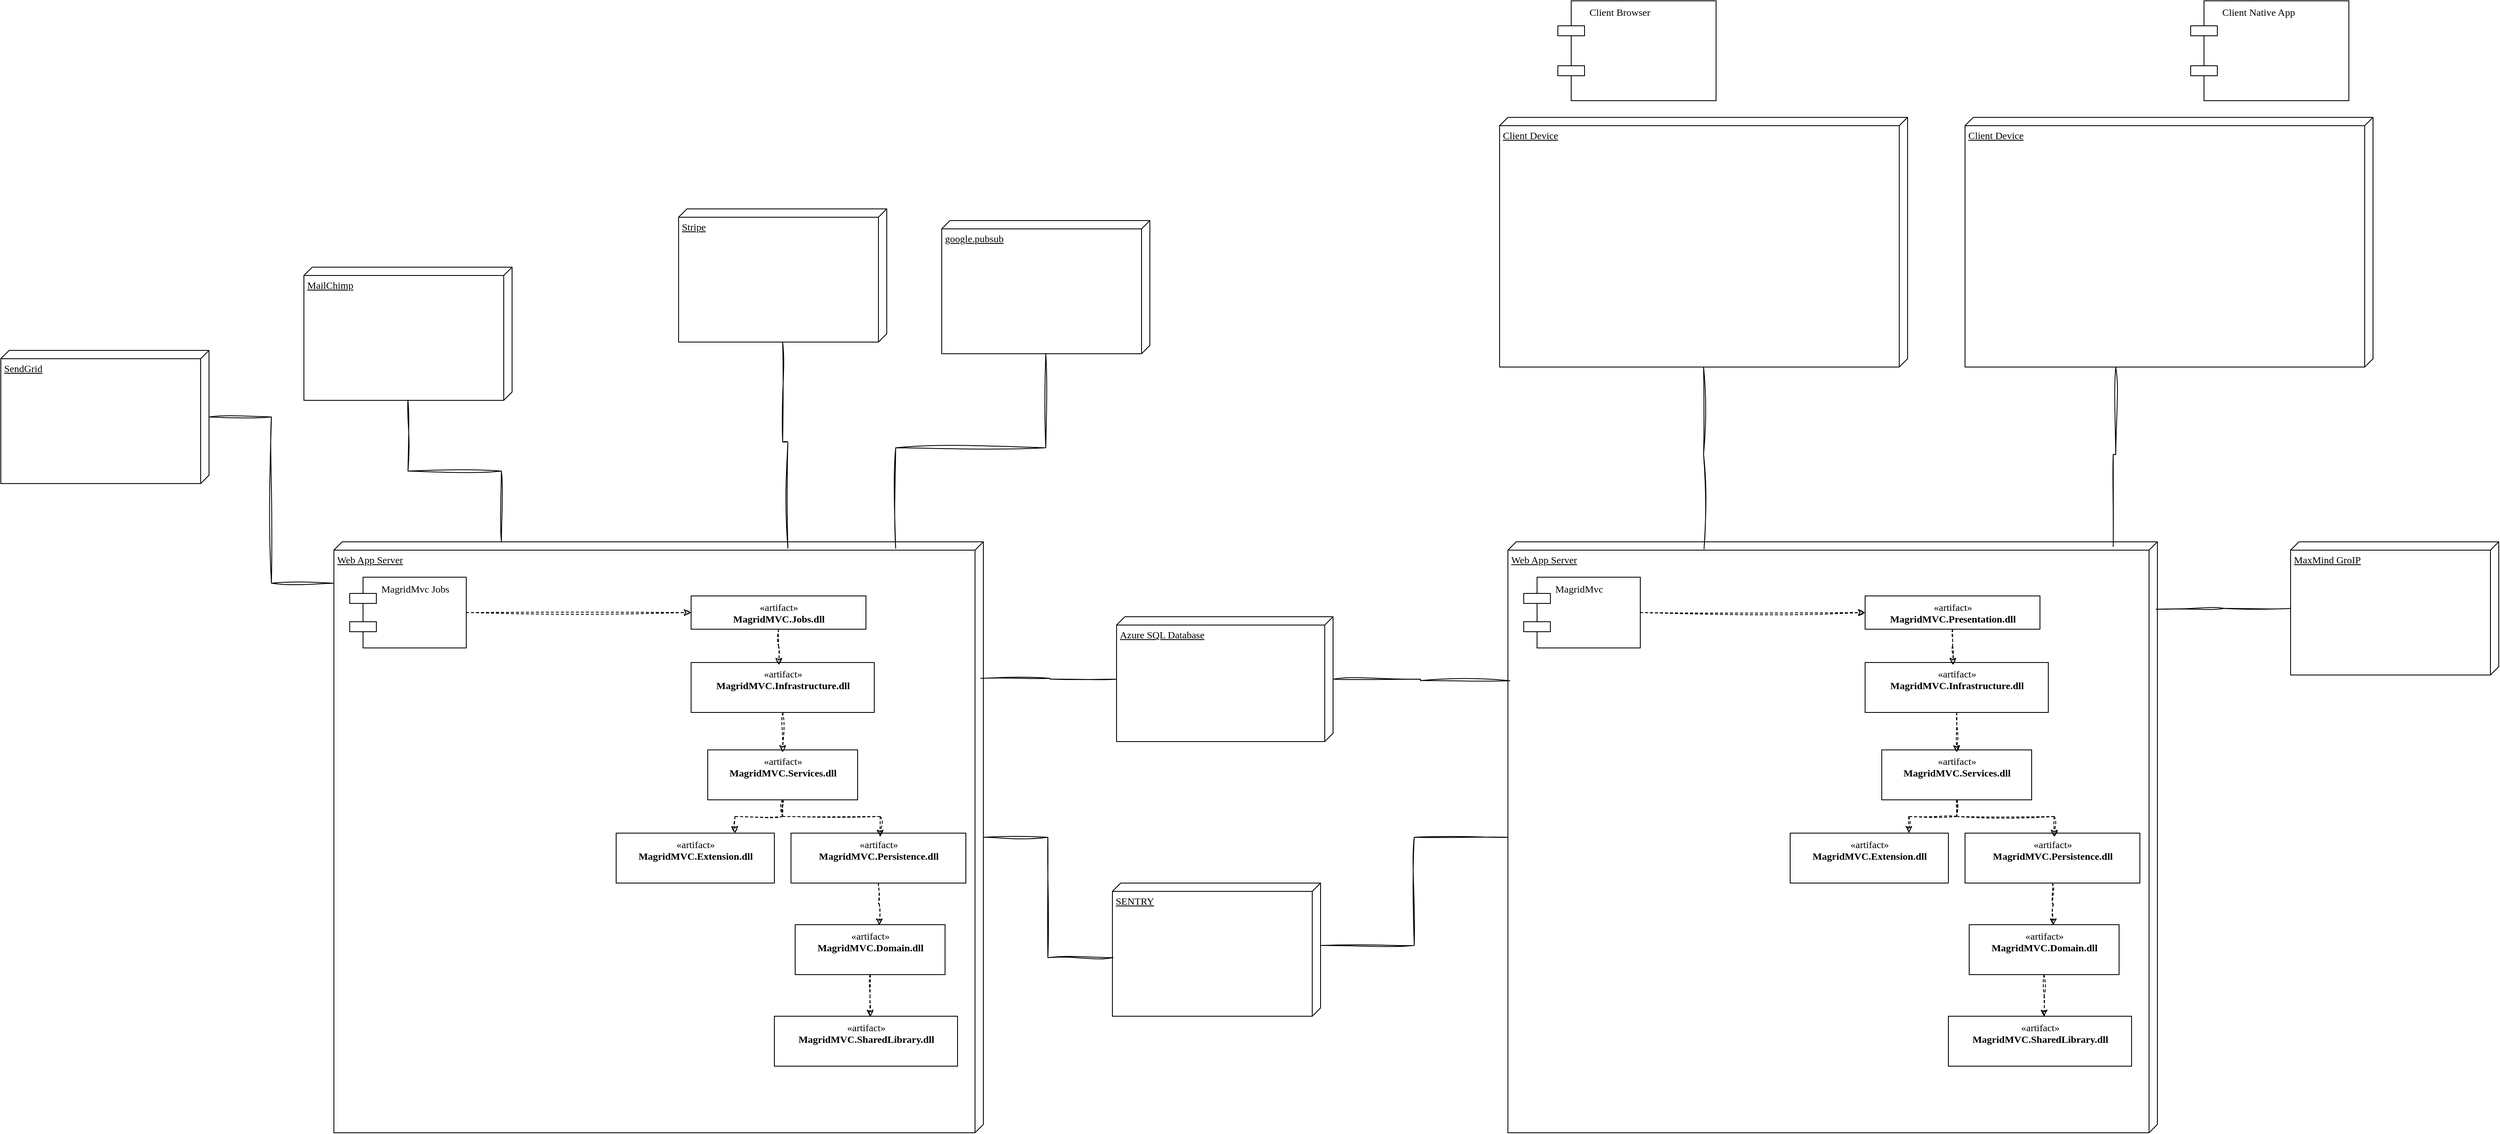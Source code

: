<mxfile version="24.7.17">
  <diagram name="Page-1" id="5f0bae14-7c28-e335-631c-24af17079c00">
    <mxGraphModel dx="3218" dy="1066" grid="1" gridSize="10" guides="1" tooltips="1" connect="1" arrows="1" fold="1" page="1" pageScale="1" pageWidth="1169" pageHeight="827" background="none" math="0" shadow="0">
      <root>
        <mxCell id="0" />
        <mxCell id="1" parent="0" />
        <mxCell id="39150e848f15840c-2" value="Web App Server" style="verticalAlign=top;align=left;spacingTop=8;spacingLeft=2;spacingRight=12;shape=cube;size=10;direction=south;fontStyle=4;html=1;rounded=0;shadow=0;comic=0;labelBackgroundColor=none;strokeWidth=1;fontFamily=Verdana;fontSize=12;flipH=0;flipV=0;" parent="1" vertex="1">
          <mxGeometry x="1010" y="800" width="780" height="710" as="geometry" />
        </mxCell>
        <mxCell id="39150e848f15840c-3" value="Azure SQL Database" style="verticalAlign=top;align=left;spacingTop=8;spacingLeft=2;spacingRight=12;shape=cube;size=10;direction=south;fontStyle=4;html=1;rounded=0;shadow=0;comic=0;labelBackgroundColor=none;strokeWidth=1;fontFamily=Verdana;fontSize=12" parent="1" vertex="1">
          <mxGeometry x="540" y="890" width="260" height="150" as="geometry" />
        </mxCell>
        <mxCell id="nldJ0U19RzKdqp_YIV6V-32" style="edgeStyle=orthogonalEdgeStyle;rounded=0;sketch=1;hachureGap=4;jiggle=2;curveFitting=1;orthogonalLoop=1;jettySize=auto;html=1;entryX=0;entryY=0.5;entryDx=0;entryDy=0;fontFamily=Architects Daughter;fontSource=https%3A%2F%2Ffonts.googleapis.com%2Fcss%3Ffamily%3DArchitects%2BDaughter;dashed=1;" parent="1" source="39150e848f15840c-7" target="39150e848f15840c-8" edge="1">
          <mxGeometry relative="1" as="geometry" />
        </mxCell>
        <mxCell id="39150e848f15840c-7" value="MagridMvc" style="shape=component;align=left;spacingLeft=36;rounded=0;shadow=0;comic=0;labelBackgroundColor=none;strokeWidth=1;fontFamily=Verdana;fontSize=12;html=1;verticalAlign=top;flipH=0;flipV=0;" parent="1" vertex="1">
          <mxGeometry x="1029" y="842.5" width="140" height="85" as="geometry" />
        </mxCell>
        <mxCell id="39150e848f15840c-8" value="«artifact»&lt;br&gt;&lt;b&gt;MagridMVC.Presentation.dll&lt;/b&gt;" style="html=1;rounded=0;shadow=0;comic=0;labelBackgroundColor=none;strokeWidth=1;fontFamily=Verdana;fontSize=12;align=center;verticalAlign=top;flipH=0;flipV=0;" parent="1" vertex="1">
          <mxGeometry x="1439" y="865" width="210" height="40" as="geometry" />
        </mxCell>
        <mxCell id="nldJ0U19RzKdqp_YIV6V-9" value="«artifact»&lt;br&gt;&lt;b&gt;MagridMVC.Infrastructure.dll&lt;/b&gt;&lt;div&gt;&lt;b&gt;&lt;br&gt;&lt;/b&gt;&lt;/div&gt;" style="html=1;rounded=0;shadow=0;comic=0;labelBackgroundColor=none;strokeWidth=1;fontFamily=Verdana;fontSize=12;align=center;verticalAlign=top;flipH=0;flipV=0;" parent="1" vertex="1">
          <mxGeometry x="1439" y="945" width="220" height="60" as="geometry" />
        </mxCell>
        <mxCell id="nldJ0U19RzKdqp_YIV6V-37" style="edgeStyle=orthogonalEdgeStyle;rounded=0;sketch=1;hachureGap=4;jiggle=2;curveFitting=1;orthogonalLoop=1;jettySize=auto;html=1;entryX=0.75;entryY=0;entryDx=0;entryDy=0;fontFamily=Architects Daughter;fontSource=https%3A%2F%2Ffonts.googleapis.com%2Fcss%3Ffamily%3DArchitects%2BDaughter;dashed=1;" parent="1" source="nldJ0U19RzKdqp_YIV6V-10" target="nldJ0U19RzKdqp_YIV6V-14" edge="1">
          <mxGeometry relative="1" as="geometry" />
        </mxCell>
        <mxCell id="nldJ0U19RzKdqp_YIV6V-10" value="«artifact»&lt;br&gt;&lt;b&gt;MagridMVC.Services.dll&lt;/b&gt;&lt;div&gt;&lt;b&gt;&lt;br&gt;&lt;/b&gt;&lt;/div&gt;" style="html=1;rounded=0;shadow=0;comic=0;labelBackgroundColor=none;strokeWidth=1;fontFamily=Verdana;fontSize=12;align=center;verticalAlign=top;flipH=0;flipV=0;" parent="1" vertex="1">
          <mxGeometry x="1459" y="1050" width="180" height="60" as="geometry" />
        </mxCell>
        <mxCell id="nldJ0U19RzKdqp_YIV6V-11" value="«artifact»&lt;br&gt;&lt;b&gt;MagridMVC.Persistence.dll&lt;/b&gt;&lt;div&gt;&lt;b&gt;&lt;br&gt;&lt;/b&gt;&lt;/div&gt;" style="html=1;rounded=0;shadow=0;comic=0;labelBackgroundColor=none;strokeWidth=1;fontFamily=Verdana;fontSize=12;align=center;verticalAlign=top;flipH=0;flipV=0;" parent="1" vertex="1">
          <mxGeometry x="1559" y="1150" width="210" height="60" as="geometry" />
        </mxCell>
        <mxCell id="nldJ0U19RzKdqp_YIV6V-12" value="«artifact»&lt;br&gt;&lt;b&gt;MagridMVC.Domain.dll&lt;/b&gt;&lt;div&gt;&lt;b&gt;&lt;br&gt;&lt;/b&gt;&lt;/div&gt;" style="html=1;rounded=0;shadow=0;comic=0;labelBackgroundColor=none;strokeWidth=1;fontFamily=Verdana;fontSize=12;align=center;verticalAlign=top;flipH=0;flipV=0;" parent="1" vertex="1">
          <mxGeometry x="1564" y="1260" width="180" height="60" as="geometry" />
        </mxCell>
        <mxCell id="nldJ0U19RzKdqp_YIV6V-13" value="«artifact»&lt;br&gt;&lt;b&gt;MagridMVC.SharedLibrary.dll&lt;/b&gt;&lt;div&gt;&lt;b&gt;&lt;br&gt;&lt;/b&gt;&lt;/div&gt;" style="html=1;rounded=0;shadow=0;comic=0;labelBackgroundColor=none;strokeWidth=1;fontFamily=Verdana;fontSize=12;align=center;verticalAlign=top;flipH=0;flipV=0;" parent="1" vertex="1">
          <mxGeometry x="1539" y="1370" width="220" height="60" as="geometry" />
        </mxCell>
        <mxCell id="nldJ0U19RzKdqp_YIV6V-14" value="«artifact»&lt;br&gt;&lt;b&gt;MagridMVC.Extension.dll&lt;/b&gt;&lt;div&gt;&lt;b&gt;&lt;br&gt;&lt;/b&gt;&lt;/div&gt;" style="html=1;rounded=0;shadow=0;comic=0;labelBackgroundColor=none;strokeWidth=1;fontFamily=Verdana;fontSize=12;align=center;verticalAlign=top;flipH=0;flipV=0;" parent="1" vertex="1">
          <mxGeometry x="1349" y="1150" width="190" height="60" as="geometry" />
        </mxCell>
        <mxCell id="nldJ0U19RzKdqp_YIV6V-34" style="edgeStyle=orthogonalEdgeStyle;rounded=0;sketch=1;hachureGap=4;jiggle=2;curveFitting=1;orthogonalLoop=1;jettySize=auto;html=1;entryX=0.48;entryY=0.051;entryDx=0;entryDy=0;entryPerimeter=0;fontFamily=Architects Daughter;fontSource=https%3A%2F%2Ffonts.googleapis.com%2Fcss%3Ffamily%3DArchitects%2BDaughter;dashed=1;" parent="1" source="39150e848f15840c-8" target="nldJ0U19RzKdqp_YIV6V-9" edge="1">
          <mxGeometry relative="1" as="geometry" />
        </mxCell>
        <mxCell id="nldJ0U19RzKdqp_YIV6V-35" style="edgeStyle=orthogonalEdgeStyle;rounded=0;sketch=1;hachureGap=4;jiggle=2;curveFitting=1;orthogonalLoop=1;jettySize=auto;html=1;entryX=0.5;entryY=0.049;entryDx=0;entryDy=0;entryPerimeter=0;fontFamily=Architects Daughter;fontSource=https%3A%2F%2Ffonts.googleapis.com%2Fcss%3Ffamily%3DArchitects%2BDaughter;dashed=1;" parent="1" source="nldJ0U19RzKdqp_YIV6V-9" target="nldJ0U19RzKdqp_YIV6V-10" edge="1">
          <mxGeometry relative="1" as="geometry" />
        </mxCell>
        <mxCell id="nldJ0U19RzKdqp_YIV6V-36" style="edgeStyle=orthogonalEdgeStyle;rounded=0;sketch=1;hachureGap=4;jiggle=2;curveFitting=1;orthogonalLoop=1;jettySize=auto;html=1;entryX=0.51;entryY=0.076;entryDx=0;entryDy=0;entryPerimeter=0;fontFamily=Architects Daughter;fontSource=https%3A%2F%2Ffonts.googleapis.com%2Fcss%3Ffamily%3DArchitects%2BDaughter;dashed=1;" parent="1" source="nldJ0U19RzKdqp_YIV6V-10" target="nldJ0U19RzKdqp_YIV6V-11" edge="1">
          <mxGeometry relative="1" as="geometry" />
        </mxCell>
        <mxCell id="nldJ0U19RzKdqp_YIV6V-40" style="edgeStyle=orthogonalEdgeStyle;rounded=0;sketch=1;hachureGap=4;jiggle=2;curveFitting=1;orthogonalLoop=1;jettySize=auto;html=1;entryX=0.523;entryY=0.012;entryDx=0;entryDy=0;entryPerimeter=0;fontFamily=Architects Daughter;fontSource=https%3A%2F%2Ffonts.googleapis.com%2Fcss%3Ffamily%3DArchitects%2BDaughter;dashed=1;" parent="1" source="nldJ0U19RzKdqp_YIV6V-12" target="nldJ0U19RzKdqp_YIV6V-13" edge="1">
          <mxGeometry relative="1" as="geometry" />
        </mxCell>
        <mxCell id="hdTNge4LfzJMSO-hlosE-1" style="edgeStyle=orthogonalEdgeStyle;rounded=0;sketch=1;hachureGap=4;jiggle=2;curveFitting=1;orthogonalLoop=1;jettySize=auto;html=1;entryX=0.561;entryY=0.017;entryDx=0;entryDy=0;entryPerimeter=0;fontFamily=Architects Daughter;fontSource=https%3A%2F%2Ffonts.googleapis.com%2Fcss%3Ffamily%3DArchitects%2BDaughter;dashed=1;" edge="1" parent="1" source="nldJ0U19RzKdqp_YIV6V-11" target="nldJ0U19RzKdqp_YIV6V-12">
          <mxGeometry relative="1" as="geometry" />
        </mxCell>
        <mxCell id="hdTNge4LfzJMSO-hlosE-2" value="Web App Server" style="verticalAlign=top;align=left;spacingTop=8;spacingLeft=2;spacingRight=12;shape=cube;size=10;direction=south;fontStyle=4;html=1;rounded=0;shadow=0;comic=0;labelBackgroundColor=none;strokeWidth=1;fontFamily=Verdana;fontSize=12;flipH=0;flipV=0;" vertex="1" parent="1">
          <mxGeometry x="-400" y="800" width="780" height="710" as="geometry" />
        </mxCell>
        <mxCell id="hdTNge4LfzJMSO-hlosE-3" style="edgeStyle=orthogonalEdgeStyle;rounded=0;sketch=1;hachureGap=4;jiggle=2;curveFitting=1;orthogonalLoop=1;jettySize=auto;html=1;entryX=0;entryY=0.5;entryDx=0;entryDy=0;fontFamily=Architects Daughter;fontSource=https%3A%2F%2Ffonts.googleapis.com%2Fcss%3Ffamily%3DArchitects%2BDaughter;dashed=1;" edge="1" parent="1" source="hdTNge4LfzJMSO-hlosE-4" target="hdTNge4LfzJMSO-hlosE-5">
          <mxGeometry relative="1" as="geometry" />
        </mxCell>
        <mxCell id="hdTNge4LfzJMSO-hlosE-4" value="MagridMvc Jobs" style="shape=component;align=left;spacingLeft=36;rounded=0;shadow=0;comic=0;labelBackgroundColor=none;strokeWidth=1;fontFamily=Verdana;fontSize=12;html=1;verticalAlign=top;flipH=0;flipV=0;" vertex="1" parent="1">
          <mxGeometry x="-381" y="842.5" width="140" height="85" as="geometry" />
        </mxCell>
        <mxCell id="hdTNge4LfzJMSO-hlosE-5" value="«artifact»&lt;br&gt;&lt;b&gt;MagridMVC.Jobs.dll&lt;/b&gt;" style="html=1;rounded=0;shadow=0;comic=0;labelBackgroundColor=none;strokeWidth=1;fontFamily=Verdana;fontSize=12;align=center;verticalAlign=top;flipH=0;flipV=0;" vertex="1" parent="1">
          <mxGeometry x="29" y="865" width="210" height="40" as="geometry" />
        </mxCell>
        <mxCell id="hdTNge4LfzJMSO-hlosE-6" value="«artifact»&lt;br&gt;&lt;b&gt;MagridMVC.Infrastructure.dll&lt;/b&gt;&lt;div&gt;&lt;b&gt;&lt;br&gt;&lt;/b&gt;&lt;/div&gt;" style="html=1;rounded=0;shadow=0;comic=0;labelBackgroundColor=none;strokeWidth=1;fontFamily=Verdana;fontSize=12;align=center;verticalAlign=top;flipH=0;flipV=0;" vertex="1" parent="1">
          <mxGeometry x="29" y="945" width="220" height="60" as="geometry" />
        </mxCell>
        <mxCell id="hdTNge4LfzJMSO-hlosE-7" style="edgeStyle=orthogonalEdgeStyle;rounded=0;sketch=1;hachureGap=4;jiggle=2;curveFitting=1;orthogonalLoop=1;jettySize=auto;html=1;entryX=0.75;entryY=0;entryDx=0;entryDy=0;fontFamily=Architects Daughter;fontSource=https%3A%2F%2Ffonts.googleapis.com%2Fcss%3Ffamily%3DArchitects%2BDaughter;dashed=1;" edge="1" parent="1" source="hdTNge4LfzJMSO-hlosE-8" target="hdTNge4LfzJMSO-hlosE-12">
          <mxGeometry relative="1" as="geometry" />
        </mxCell>
        <mxCell id="hdTNge4LfzJMSO-hlosE-8" value="«artifact»&lt;br&gt;&lt;b&gt;MagridMVC.Services.dll&lt;/b&gt;&lt;div&gt;&lt;b&gt;&lt;br&gt;&lt;/b&gt;&lt;/div&gt;" style="html=1;rounded=0;shadow=0;comic=0;labelBackgroundColor=none;strokeWidth=1;fontFamily=Verdana;fontSize=12;align=center;verticalAlign=top;flipH=0;flipV=0;" vertex="1" parent="1">
          <mxGeometry x="49" y="1050" width="180" height="60" as="geometry" />
        </mxCell>
        <mxCell id="hdTNge4LfzJMSO-hlosE-9" value="«artifact»&lt;br&gt;&lt;b&gt;MagridMVC.Persistence.dll&lt;/b&gt;&lt;div&gt;&lt;b&gt;&lt;br&gt;&lt;/b&gt;&lt;/div&gt;" style="html=1;rounded=0;shadow=0;comic=0;labelBackgroundColor=none;strokeWidth=1;fontFamily=Verdana;fontSize=12;align=center;verticalAlign=top;flipH=0;flipV=0;" vertex="1" parent="1">
          <mxGeometry x="149" y="1150" width="210" height="60" as="geometry" />
        </mxCell>
        <mxCell id="hdTNge4LfzJMSO-hlosE-10" value="«artifact»&lt;br&gt;&lt;b&gt;MagridMVC.Domain.dll&lt;/b&gt;&lt;div&gt;&lt;b&gt;&lt;br&gt;&lt;/b&gt;&lt;/div&gt;" style="html=1;rounded=0;shadow=0;comic=0;labelBackgroundColor=none;strokeWidth=1;fontFamily=Verdana;fontSize=12;align=center;verticalAlign=top;flipH=0;flipV=0;" vertex="1" parent="1">
          <mxGeometry x="154" y="1260" width="180" height="60" as="geometry" />
        </mxCell>
        <mxCell id="hdTNge4LfzJMSO-hlosE-11" value="«artifact»&lt;br&gt;&lt;b&gt;MagridMVC.SharedLibrary.dll&lt;/b&gt;&lt;div&gt;&lt;b&gt;&lt;br&gt;&lt;/b&gt;&lt;/div&gt;" style="html=1;rounded=0;shadow=0;comic=0;labelBackgroundColor=none;strokeWidth=1;fontFamily=Verdana;fontSize=12;align=center;verticalAlign=top;flipH=0;flipV=0;" vertex="1" parent="1">
          <mxGeometry x="129" y="1370" width="220" height="60" as="geometry" />
        </mxCell>
        <mxCell id="hdTNge4LfzJMSO-hlosE-12" value="«artifact»&lt;br&gt;&lt;b&gt;MagridMVC.Extension.dll&lt;/b&gt;&lt;div&gt;&lt;b&gt;&lt;br&gt;&lt;/b&gt;&lt;/div&gt;" style="html=1;rounded=0;shadow=0;comic=0;labelBackgroundColor=none;strokeWidth=1;fontFamily=Verdana;fontSize=12;align=center;verticalAlign=top;flipH=0;flipV=0;" vertex="1" parent="1">
          <mxGeometry x="-61" y="1150" width="190" height="60" as="geometry" />
        </mxCell>
        <mxCell id="hdTNge4LfzJMSO-hlosE-13" style="edgeStyle=orthogonalEdgeStyle;rounded=0;sketch=1;hachureGap=4;jiggle=2;curveFitting=1;orthogonalLoop=1;jettySize=auto;html=1;entryX=0.48;entryY=0.051;entryDx=0;entryDy=0;entryPerimeter=0;fontFamily=Architects Daughter;fontSource=https%3A%2F%2Ffonts.googleapis.com%2Fcss%3Ffamily%3DArchitects%2BDaughter;dashed=1;" edge="1" parent="1" source="hdTNge4LfzJMSO-hlosE-5" target="hdTNge4LfzJMSO-hlosE-6">
          <mxGeometry relative="1" as="geometry" />
        </mxCell>
        <mxCell id="hdTNge4LfzJMSO-hlosE-14" style="edgeStyle=orthogonalEdgeStyle;rounded=0;sketch=1;hachureGap=4;jiggle=2;curveFitting=1;orthogonalLoop=1;jettySize=auto;html=1;entryX=0.5;entryY=0.049;entryDx=0;entryDy=0;entryPerimeter=0;fontFamily=Architects Daughter;fontSource=https%3A%2F%2Ffonts.googleapis.com%2Fcss%3Ffamily%3DArchitects%2BDaughter;dashed=1;" edge="1" parent="1" source="hdTNge4LfzJMSO-hlosE-6" target="hdTNge4LfzJMSO-hlosE-8">
          <mxGeometry relative="1" as="geometry" />
        </mxCell>
        <mxCell id="hdTNge4LfzJMSO-hlosE-15" style="edgeStyle=orthogonalEdgeStyle;rounded=0;sketch=1;hachureGap=4;jiggle=2;curveFitting=1;orthogonalLoop=1;jettySize=auto;html=1;entryX=0.51;entryY=0.076;entryDx=0;entryDy=0;entryPerimeter=0;fontFamily=Architects Daughter;fontSource=https%3A%2F%2Ffonts.googleapis.com%2Fcss%3Ffamily%3DArchitects%2BDaughter;dashed=1;" edge="1" parent="1" source="hdTNge4LfzJMSO-hlosE-8" target="hdTNge4LfzJMSO-hlosE-9">
          <mxGeometry relative="1" as="geometry" />
        </mxCell>
        <mxCell id="hdTNge4LfzJMSO-hlosE-16" style="edgeStyle=orthogonalEdgeStyle;rounded=0;sketch=1;hachureGap=4;jiggle=2;curveFitting=1;orthogonalLoop=1;jettySize=auto;html=1;entryX=0.523;entryY=0.012;entryDx=0;entryDy=0;entryPerimeter=0;fontFamily=Architects Daughter;fontSource=https%3A%2F%2Ffonts.googleapis.com%2Fcss%3Ffamily%3DArchitects%2BDaughter;dashed=1;" edge="1" parent="1" source="hdTNge4LfzJMSO-hlosE-10" target="hdTNge4LfzJMSO-hlosE-11">
          <mxGeometry relative="1" as="geometry" />
        </mxCell>
        <mxCell id="hdTNge4LfzJMSO-hlosE-17" style="edgeStyle=orthogonalEdgeStyle;rounded=0;sketch=1;hachureGap=4;jiggle=2;curveFitting=1;orthogonalLoop=1;jettySize=auto;html=1;entryX=0.561;entryY=0.017;entryDx=0;entryDy=0;entryPerimeter=0;fontFamily=Architects Daughter;fontSource=https%3A%2F%2Ffonts.googleapis.com%2Fcss%3Ffamily%3DArchitects%2BDaughter;dashed=1;" edge="1" parent="1" source="hdTNge4LfzJMSO-hlosE-9" target="hdTNge4LfzJMSO-hlosE-10">
          <mxGeometry relative="1" as="geometry" />
        </mxCell>
        <mxCell id="hdTNge4LfzJMSO-hlosE-18" value="Client Device" style="verticalAlign=top;align=left;spacingTop=8;spacingLeft=2;spacingRight=12;shape=cube;size=10;direction=south;fontStyle=4;html=1;rounded=0;shadow=0;comic=0;labelBackgroundColor=none;strokeWidth=1;fontFamily=Verdana;fontSize=12" vertex="1" parent="1">
          <mxGeometry x="1000" y="290" width="490" height="300" as="geometry" />
        </mxCell>
        <mxCell id="hdTNge4LfzJMSO-hlosE-20" value="Client Browser" style="shape=component;align=left;spacingLeft=36;rounded=0;shadow=0;comic=0;labelBackgroundColor=none;strokeWidth=1;fontFamily=Verdana;fontSize=12;html=1;verticalAlign=top;flipH=0;flipV=0;" vertex="1" parent="1">
          <mxGeometry x="1070" y="150" width="190" height="120" as="geometry" />
        </mxCell>
        <mxCell id="hdTNge4LfzJMSO-hlosE-22" value="Client Device" style="verticalAlign=top;align=left;spacingTop=8;spacingLeft=2;spacingRight=12;shape=cube;size=10;direction=south;fontStyle=4;html=1;rounded=0;shadow=0;comic=0;labelBackgroundColor=none;strokeWidth=1;fontFamily=Verdana;fontSize=12" vertex="1" parent="1">
          <mxGeometry x="1559" y="290" width="490" height="300" as="geometry" />
        </mxCell>
        <mxCell id="hdTNge4LfzJMSO-hlosE-23" value="Client Native App" style="shape=component;align=left;spacingLeft=36;rounded=0;shadow=0;comic=0;labelBackgroundColor=none;strokeWidth=1;fontFamily=Verdana;fontSize=12;html=1;verticalAlign=top;flipH=0;flipV=0;" vertex="1" parent="1">
          <mxGeometry x="1830" y="150" width="190" height="120" as="geometry" />
        </mxCell>
        <mxCell id="hdTNge4LfzJMSO-hlosE-24" value="&lt;font style=&quot;font-size: 12px;&quot;&gt;SendGrid&lt;/font&gt;" style="verticalAlign=top;align=left;spacingTop=8;spacingLeft=2;spacingRight=12;shape=cube;size=10;direction=south;fontStyle=4;html=1;rounded=0;shadow=0;comic=0;labelBackgroundColor=none;strokeWidth=1;fontFamily=Verdana;fontSize=12;" vertex="1" parent="1">
          <mxGeometry x="-800" y="570" width="250" height="160" as="geometry" />
        </mxCell>
        <mxCell id="hdTNge4LfzJMSO-hlosE-25" value="MailChimp" style="verticalAlign=top;align=left;spacingTop=8;spacingLeft=2;spacingRight=12;shape=cube;size=10;direction=south;fontStyle=4;html=1;rounded=0;shadow=0;comic=0;labelBackgroundColor=none;strokeWidth=1;fontFamily=Verdana;fontSize=12;" vertex="1" parent="1">
          <mxGeometry x="-436" y="470" width="250" height="160" as="geometry" />
        </mxCell>
        <mxCell id="hdTNge4LfzJMSO-hlosE-26" value="Stripe" style="verticalAlign=top;align=left;spacingTop=8;spacingLeft=2;spacingRight=12;shape=cube;size=10;direction=south;fontStyle=4;html=1;rounded=0;shadow=0;comic=0;labelBackgroundColor=none;strokeWidth=1;fontFamily=Verdana;fontSize=12;" vertex="1" parent="1">
          <mxGeometry x="14" y="400" width="250" height="160" as="geometry" />
        </mxCell>
        <mxCell id="hdTNge4LfzJMSO-hlosE-27" value="google.pubsub" style="verticalAlign=top;align=left;spacingTop=8;spacingLeft=2;spacingRight=12;shape=cube;size=10;direction=south;fontStyle=4;html=1;rounded=0;shadow=0;comic=0;labelBackgroundColor=none;strokeWidth=1;fontFamily=Verdana;fontSize=12;" vertex="1" parent="1">
          <mxGeometry x="330" y="414" width="250" height="160" as="geometry" />
        </mxCell>
        <mxCell id="hdTNge4LfzJMSO-hlosE-28" value="MaxMind GroIP" style="verticalAlign=top;align=left;spacingTop=8;spacingLeft=2;spacingRight=12;shape=cube;size=10;direction=south;fontStyle=4;html=1;rounded=0;shadow=0;comic=0;labelBackgroundColor=none;strokeWidth=1;fontFamily=Verdana;fontSize=12" vertex="1" parent="1">
          <mxGeometry x="1950" y="800" width="250" height="160" as="geometry" />
        </mxCell>
        <mxCell id="hdTNge4LfzJMSO-hlosE-29" value="SENTRY" style="verticalAlign=top;align=left;spacingTop=8;spacingLeft=2;spacingRight=12;shape=cube;size=10;direction=south;fontStyle=4;html=1;rounded=0;shadow=0;comic=0;labelBackgroundColor=none;strokeWidth=1;fontFamily=Verdana;fontSize=12" vertex="1" parent="1">
          <mxGeometry x="535" y="1210" width="250" height="160" as="geometry" />
        </mxCell>
        <mxCell id="hdTNge4LfzJMSO-hlosE-31" style="edgeStyle=orthogonalEdgeStyle;rounded=0;sketch=1;hachureGap=4;jiggle=2;curveFitting=1;orthogonalLoop=1;jettySize=auto;html=1;entryX=0;entryY=0;entryDx=75;entryDy=0;entryPerimeter=0;fontFamily=Architects Daughter;fontSource=https%3A%2F%2Ffonts.googleapis.com%2Fcss%3Ffamily%3DArchitects%2BDaughter;strokeColor=default;endArrow=none;endFill=0;" edge="1" parent="1" source="39150e848f15840c-2" target="hdTNge4LfzJMSO-hlosE-29">
          <mxGeometry relative="1" as="geometry" />
        </mxCell>
        <mxCell id="hdTNge4LfzJMSO-hlosE-32" style="edgeStyle=orthogonalEdgeStyle;rounded=0;sketch=1;hachureGap=4;jiggle=2;curveFitting=1;orthogonalLoop=1;jettySize=auto;html=1;entryX=0.56;entryY=0.997;entryDx=0;entryDy=0;entryPerimeter=0;fontFamily=Architects Daughter;fontSource=https%3A%2F%2Ffonts.googleapis.com%2Fcss%3Ffamily%3DArchitects%2BDaughter;endArrow=none;endFill=0;" edge="1" parent="1" source="hdTNge4LfzJMSO-hlosE-2" target="hdTNge4LfzJMSO-hlosE-29">
          <mxGeometry relative="1" as="geometry" />
        </mxCell>
        <mxCell id="hdTNge4LfzJMSO-hlosE-33" style="edgeStyle=orthogonalEdgeStyle;rounded=0;sketch=1;hachureGap=4;jiggle=2;curveFitting=1;orthogonalLoop=1;jettySize=auto;html=1;entryX=0.235;entryY=0.997;entryDx=0;entryDy=0;entryPerimeter=0;fontFamily=Architects Daughter;fontSource=https%3A%2F%2Ffonts.googleapis.com%2Fcss%3Ffamily%3DArchitects%2BDaughter;endArrow=none;endFill=0;" edge="1" parent="1" source="39150e848f15840c-3" target="39150e848f15840c-2">
          <mxGeometry relative="1" as="geometry" />
        </mxCell>
        <mxCell id="hdTNge4LfzJMSO-hlosE-34" style="edgeStyle=orthogonalEdgeStyle;rounded=0;sketch=1;hachureGap=4;jiggle=2;curveFitting=1;orthogonalLoop=1;jettySize=auto;html=1;entryX=0.231;entryY=0.004;entryDx=0;entryDy=0;entryPerimeter=0;fontFamily=Architects Daughter;fontSource=https%3A%2F%2Ffonts.googleapis.com%2Fcss%3Ffamily%3DArchitects%2BDaughter;endArrow=none;endFill=0;" edge="1" parent="1" source="39150e848f15840c-3" target="hdTNge4LfzJMSO-hlosE-2">
          <mxGeometry relative="1" as="geometry" />
        </mxCell>
        <mxCell id="hdTNge4LfzJMSO-hlosE-35" style="edgeStyle=orthogonalEdgeStyle;rounded=0;sketch=1;hachureGap=4;jiggle=2;curveFitting=1;orthogonalLoop=1;jettySize=auto;html=1;entryX=0.114;entryY=0.002;entryDx=0;entryDy=0;entryPerimeter=0;fontFamily=Architects Daughter;fontSource=https%3A%2F%2Ffonts.googleapis.com%2Fcss%3Ffamily%3DArchitects%2BDaughter;endArrow=none;endFill=0;" edge="1" parent="1" source="hdTNge4LfzJMSO-hlosE-28" target="39150e848f15840c-2">
          <mxGeometry relative="1" as="geometry" />
        </mxCell>
        <mxCell id="hdTNge4LfzJMSO-hlosE-36" style="edgeStyle=orthogonalEdgeStyle;rounded=0;sketch=1;hachureGap=4;jiggle=2;curveFitting=1;orthogonalLoop=1;jettySize=auto;html=1;entryX=0.008;entryY=0.068;entryDx=0;entryDy=0;entryPerimeter=0;fontFamily=Architects Daughter;fontSource=https%3A%2F%2Ffonts.googleapis.com%2Fcss%3Ffamily%3DArchitects%2BDaughter;endArrow=none;endFill=0;" edge="1" parent="1" source="hdTNge4LfzJMSO-hlosE-22" target="39150e848f15840c-2">
          <mxGeometry relative="1" as="geometry">
            <Array as="points">
              <mxPoint x="1740" y="695" />
              <mxPoint x="1737" y="695" />
            </Array>
          </mxGeometry>
        </mxCell>
        <mxCell id="hdTNge4LfzJMSO-hlosE-37" style="edgeStyle=orthogonalEdgeStyle;rounded=0;sketch=1;hachureGap=4;jiggle=2;curveFitting=1;orthogonalLoop=1;jettySize=auto;html=1;entryX=0.012;entryY=0.698;entryDx=0;entryDy=0;entryPerimeter=0;fontFamily=Architects Daughter;fontSource=https%3A%2F%2Ffonts.googleapis.com%2Fcss%3Ffamily%3DArchitects%2BDaughter;endArrow=none;endFill=0;" edge="1" parent="1" source="hdTNge4LfzJMSO-hlosE-18" target="39150e848f15840c-2">
          <mxGeometry relative="1" as="geometry" />
        </mxCell>
        <mxCell id="hdTNge4LfzJMSO-hlosE-39" style="edgeStyle=orthogonalEdgeStyle;rounded=0;sketch=1;hachureGap=4;jiggle=2;curveFitting=1;orthogonalLoop=1;jettySize=auto;html=1;entryX=0;entryY=0.742;entryDx=0;entryDy=0;entryPerimeter=0;fontFamily=Architects Daughter;fontSource=https%3A%2F%2Ffonts.googleapis.com%2Fcss%3Ffamily%3DArchitects%2BDaughter;endArrow=none;endFill=0;" edge="1" parent="1" source="hdTNge4LfzJMSO-hlosE-25" target="hdTNge4LfzJMSO-hlosE-2">
          <mxGeometry relative="1" as="geometry" />
        </mxCell>
        <mxCell id="hdTNge4LfzJMSO-hlosE-40" style="edgeStyle=orthogonalEdgeStyle;rounded=0;sketch=1;hachureGap=4;jiggle=2;curveFitting=1;orthogonalLoop=1;jettySize=auto;html=1;entryX=0.011;entryY=0.301;entryDx=0;entryDy=0;entryPerimeter=0;fontFamily=Architects Daughter;fontSource=https%3A%2F%2Ffonts.googleapis.com%2Fcss%3Ffamily%3DArchitects%2BDaughter;endArrow=none;endFill=0;" edge="1" parent="1" source="hdTNge4LfzJMSO-hlosE-26" target="hdTNge4LfzJMSO-hlosE-2">
          <mxGeometry relative="1" as="geometry" />
        </mxCell>
        <mxCell id="hdTNge4LfzJMSO-hlosE-41" style="edgeStyle=orthogonalEdgeStyle;rounded=0;sketch=1;hachureGap=4;jiggle=2;curveFitting=1;orthogonalLoop=1;jettySize=auto;html=1;entryX=0.011;entryY=0.135;entryDx=0;entryDy=0;entryPerimeter=0;fontFamily=Architects Daughter;fontSource=https%3A%2F%2Ffonts.googleapis.com%2Fcss%3Ffamily%3DArchitects%2BDaughter;endArrow=none;endFill=0;" edge="1" parent="1" source="hdTNge4LfzJMSO-hlosE-27" target="hdTNge4LfzJMSO-hlosE-2">
          <mxGeometry relative="1" as="geometry" />
        </mxCell>
        <mxCell id="hdTNge4LfzJMSO-hlosE-42" style="edgeStyle=orthogonalEdgeStyle;rounded=0;sketch=1;hachureGap=4;jiggle=2;curveFitting=1;orthogonalLoop=1;jettySize=auto;html=1;entryX=0.07;entryY=1.001;entryDx=0;entryDy=0;entryPerimeter=0;fontFamily=Architects Daughter;fontSource=https%3A%2F%2Ffonts.googleapis.com%2Fcss%3Ffamily%3DArchitects%2BDaughter;endArrow=none;endFill=0;" edge="1" parent="1" source="hdTNge4LfzJMSO-hlosE-24" target="hdTNge4LfzJMSO-hlosE-2">
          <mxGeometry relative="1" as="geometry" />
        </mxCell>
      </root>
    </mxGraphModel>
  </diagram>
</mxfile>
